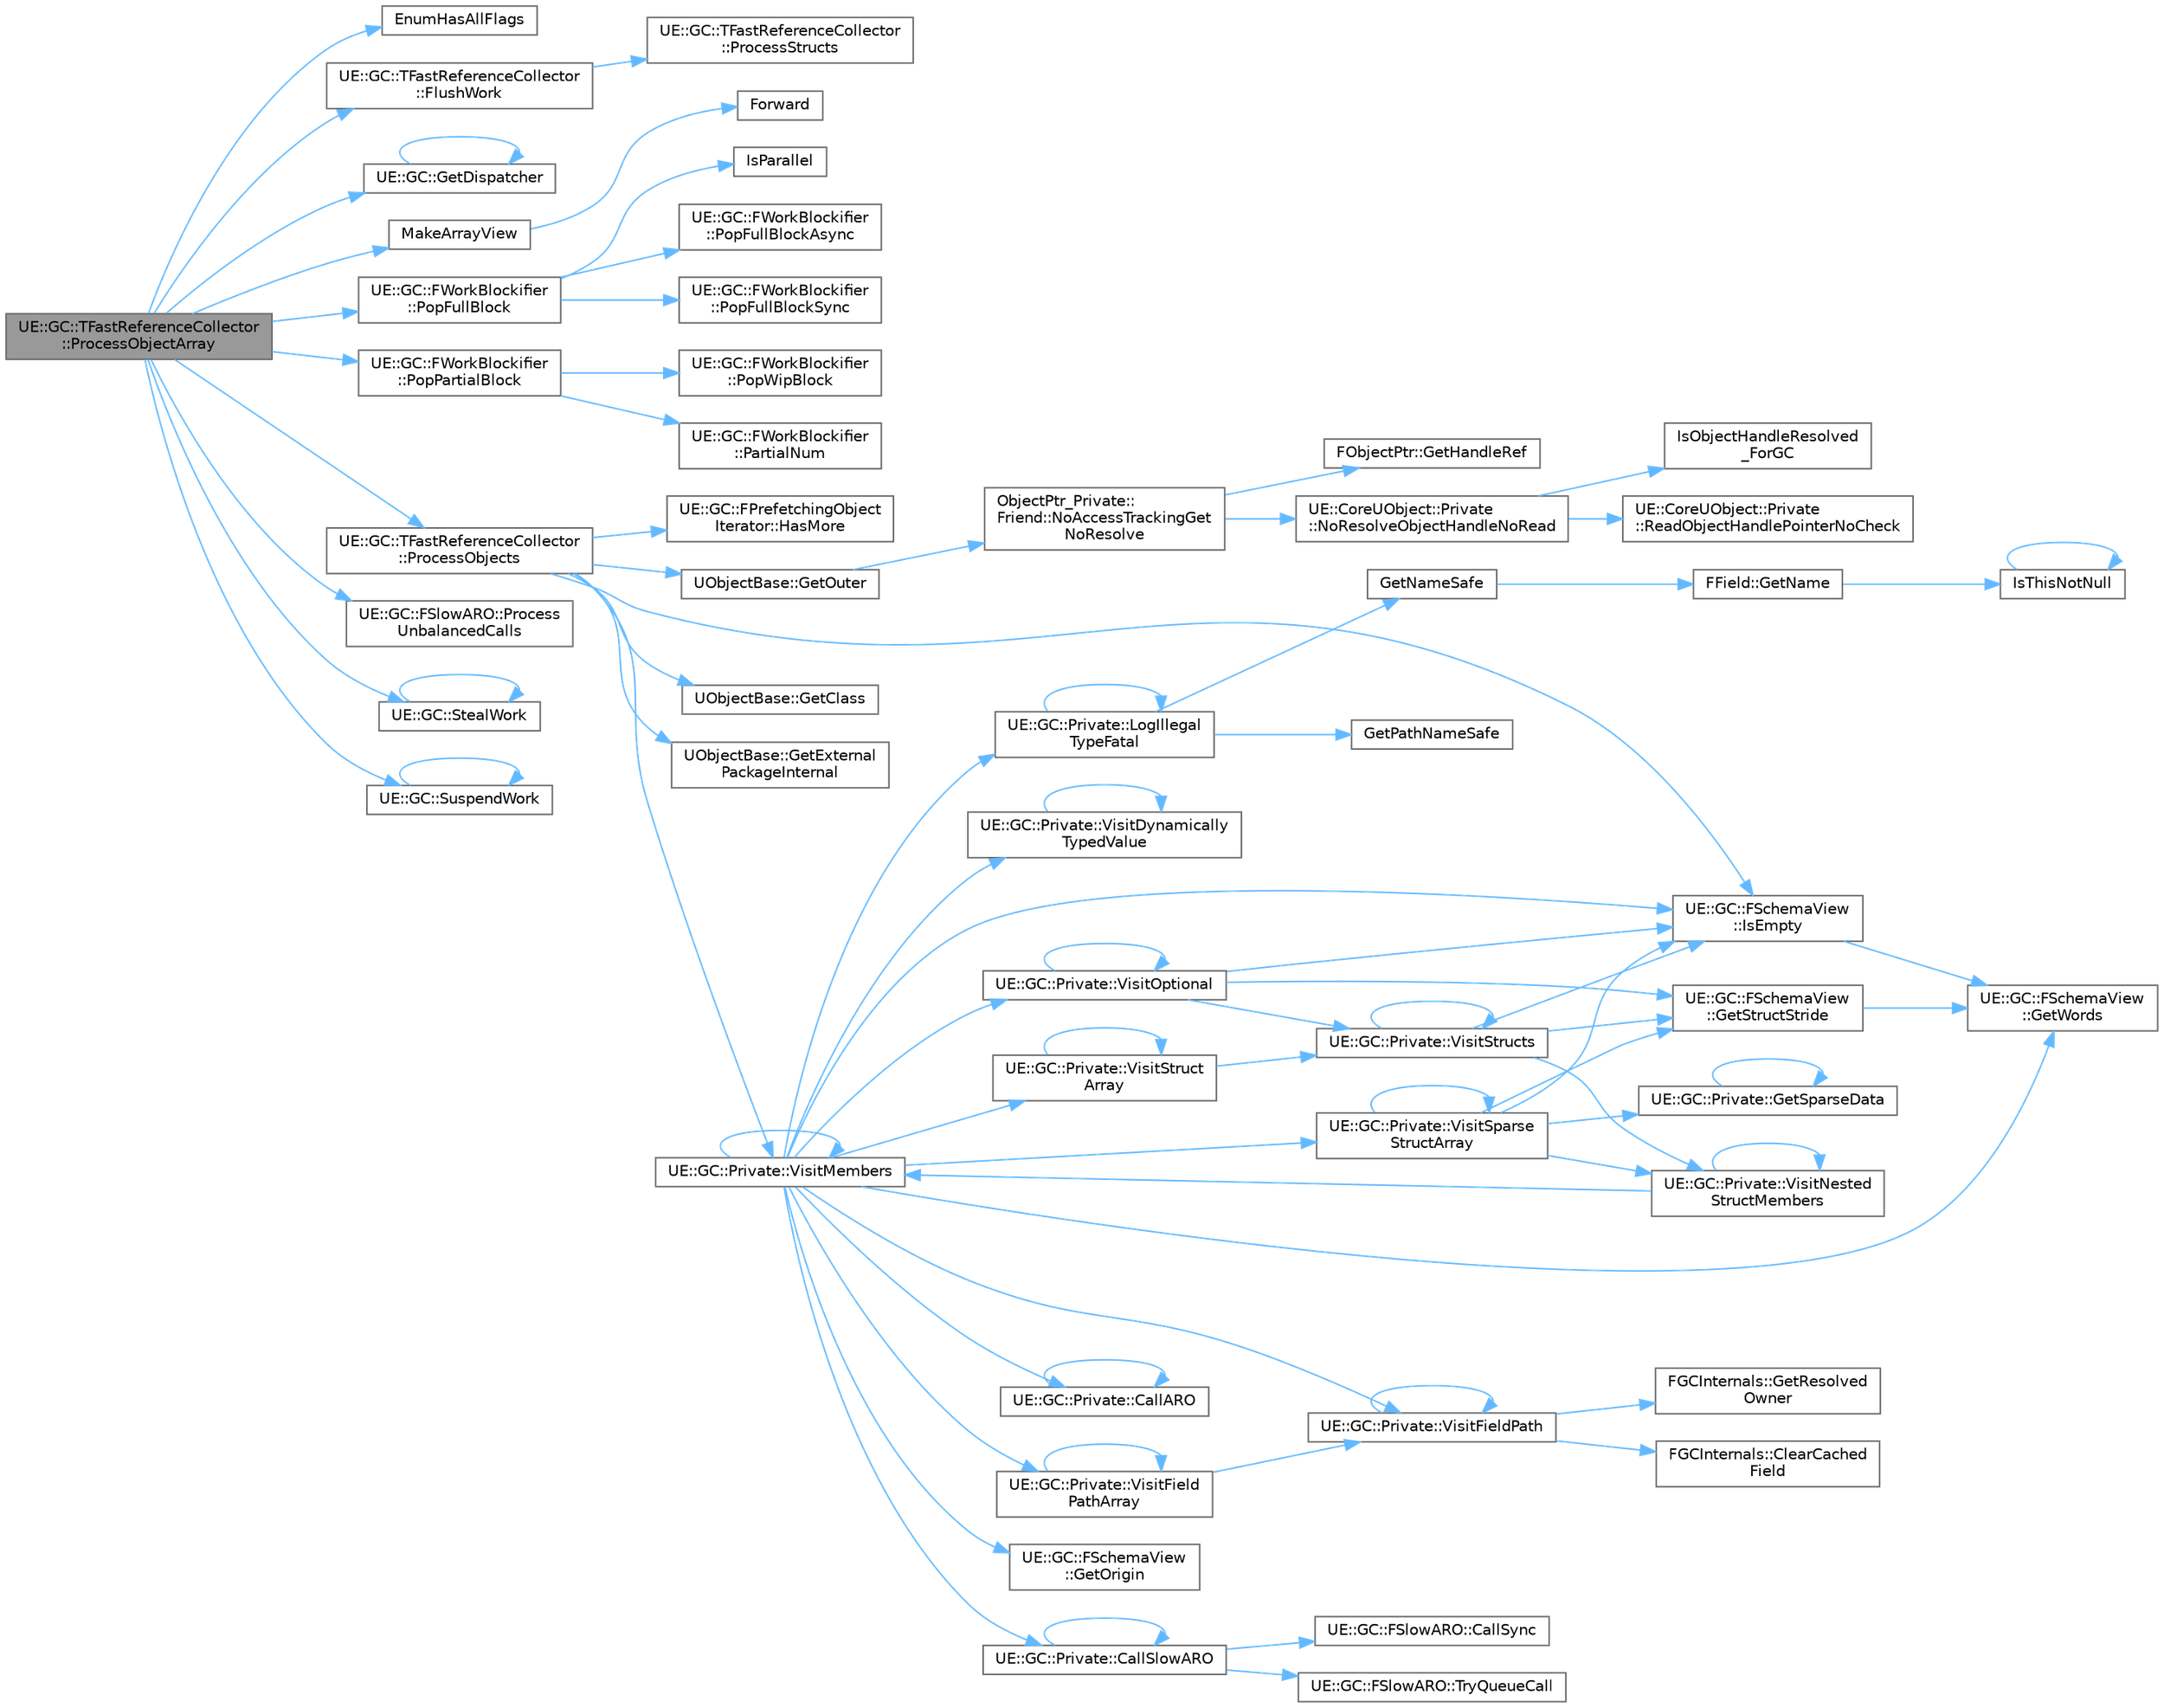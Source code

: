 digraph "UE::GC::TFastReferenceCollector::ProcessObjectArray"
{
 // INTERACTIVE_SVG=YES
 // LATEX_PDF_SIZE
  bgcolor="transparent";
  edge [fontname=Helvetica,fontsize=10,labelfontname=Helvetica,labelfontsize=10];
  node [fontname=Helvetica,fontsize=10,shape=box,height=0.2,width=0.4];
  rankdir="LR";
  Node1 [id="Node000001",label="UE::GC::TFastReferenceCollector\l::ProcessObjectArray",height=0.2,width=0.4,color="gray40", fillcolor="grey60", style="filled", fontcolor="black",tooltip=" "];
  Node1 -> Node2 [id="edge1_Node000001_Node000002",color="steelblue1",style="solid",tooltip=" "];
  Node2 [id="Node000002",label="EnumHasAllFlags",height=0.2,width=0.4,color="grey40", fillcolor="white", style="filled",URL="$d8/de7/EnumClassFlags_8h.html#a61a208294a0303992a80f954efb9b6b5",tooltip=" "];
  Node1 -> Node3 [id="edge2_Node000001_Node000003",color="steelblue1",style="solid",tooltip=" "];
  Node3 [id="Node000003",label="UE::GC::TFastReferenceCollector\l::FlushWork",height=0.2,width=0.4,color="grey40", fillcolor="white", style="filled",URL="$db/de2/classUE_1_1GC_1_1TFastReferenceCollector.html#afe387e15a7a4727cb364ce67f73e5c49",tooltip=" "];
  Node3 -> Node4 [id="edge3_Node000003_Node000004",color="steelblue1",style="solid",tooltip=" "];
  Node4 [id="Node000004",label="UE::GC::TFastReferenceCollector\l::ProcessStructs",height=0.2,width=0.4,color="grey40", fillcolor="white", style="filled",URL="$db/de2/classUE_1_1GC_1_1TFastReferenceCollector.html#a058233f93e885ac217cbdf088fba8115",tooltip=" "];
  Node1 -> Node5 [id="edge4_Node000001_Node000005",color="steelblue1",style="solid",tooltip=" "];
  Node5 [id="Node000005",label="UE::GC::GetDispatcher",height=0.2,width=0.4,color="grey40", fillcolor="white", style="filled",URL="$d9/da4/namespaceUE_1_1GC.html#ae16330acb378eeda38d4b362aa92ee2b",tooltip=" "];
  Node5 -> Node5 [id="edge5_Node000005_Node000005",color="steelblue1",style="solid",tooltip=" "];
  Node1 -> Node6 [id="edge6_Node000001_Node000006",color="steelblue1",style="solid",tooltip=" "];
  Node6 [id="Node000006",label="MakeArrayView",height=0.2,width=0.4,color="grey40", fillcolor="white", style="filled",URL="$d7/df4/ArrayView_8h.html#a661373f641b11e7cb580c1526b0a721b",tooltip=" "];
  Node6 -> Node7 [id="edge7_Node000006_Node000007",color="steelblue1",style="solid",tooltip=" "];
  Node7 [id="Node000007",label="Forward",height=0.2,width=0.4,color="grey40", fillcolor="white", style="filled",URL="$d4/d24/UnrealTemplate_8h.html#a68f280c1d561a8899a1e9e3ea8405d00",tooltip="Forward will cast a reference to an rvalue reference."];
  Node1 -> Node8 [id="edge8_Node000001_Node000008",color="steelblue1",style="solid",tooltip=" "];
  Node8 [id="Node000008",label="UE::GC::FWorkBlockifier\l::PopFullBlock",height=0.2,width=0.4,color="grey40", fillcolor="white", style="filled",URL="$d9/dfd/classUE_1_1GC_1_1FWorkBlockifier.html#a94220b0c0c23b126d4c04fe7cdae02a6",tooltip=" "];
  Node8 -> Node9 [id="edge9_Node000008_Node000009",color="steelblue1",style="solid",tooltip=" "];
  Node9 [id="Node000009",label="IsParallel",height=0.2,width=0.4,color="grey40", fillcolor="white", style="filled",URL="$dd/d44/FastReferenceCollector_8h.html#a22745847e0847ad9c489b4ca5db90018",tooltip=" "];
  Node8 -> Node10 [id="edge10_Node000008_Node000010",color="steelblue1",style="solid",tooltip=" "];
  Node10 [id="Node000010",label="UE::GC::FWorkBlockifier\l::PopFullBlockAsync",height=0.2,width=0.4,color="grey40", fillcolor="white", style="filled",URL="$d9/dfd/classUE_1_1GC_1_1FWorkBlockifier.html#ad3526f2e02d76e3d4230092fccede88f",tooltip=" "];
  Node8 -> Node11 [id="edge11_Node000008_Node000011",color="steelblue1",style="solid",tooltip=" "];
  Node11 [id="Node000011",label="UE::GC::FWorkBlockifier\l::PopFullBlockSync",height=0.2,width=0.4,color="grey40", fillcolor="white", style="filled",URL="$d9/dfd/classUE_1_1GC_1_1FWorkBlockifier.html#aa705f351ebcefa84440f8e4ba85ff9a0",tooltip=" "];
  Node1 -> Node12 [id="edge12_Node000001_Node000012",color="steelblue1",style="solid",tooltip=" "];
  Node12 [id="Node000012",label="UE::GC::FWorkBlockifier\l::PopPartialBlock",height=0.2,width=0.4,color="grey40", fillcolor="white", style="filled",URL="$d9/dfd/classUE_1_1GC_1_1FWorkBlockifier.html#a3cba6a1f67f506d9309863433ee52348",tooltip=" "];
  Node12 -> Node13 [id="edge13_Node000012_Node000013",color="steelblue1",style="solid",tooltip=" "];
  Node13 [id="Node000013",label="UE::GC::FWorkBlockifier\l::PartialNum",height=0.2,width=0.4,color="grey40", fillcolor="white", style="filled",URL="$d9/dfd/classUE_1_1GC_1_1FWorkBlockifier.html#a97199d917003b101afd26f76b849640d",tooltip=" "];
  Node12 -> Node14 [id="edge14_Node000012_Node000014",color="steelblue1",style="solid",tooltip=" "];
  Node14 [id="Node000014",label="UE::GC::FWorkBlockifier\l::PopWipBlock",height=0.2,width=0.4,color="grey40", fillcolor="white", style="filled",URL="$d9/dfd/classUE_1_1GC_1_1FWorkBlockifier.html#af882398959c606080506f6ee9103f7d4",tooltip=" "];
  Node1 -> Node15 [id="edge15_Node000001_Node000015",color="steelblue1",style="solid",tooltip=" "];
  Node15 [id="Node000015",label="UE::GC::TFastReferenceCollector\l::ProcessObjects",height=0.2,width=0.4,color="grey40", fillcolor="white", style="filled",URL="$db/de2/classUE_1_1GC_1_1TFastReferenceCollector.html#a30dcfbff214ce5a44babc8708be0487c",tooltip=" "];
  Node15 -> Node16 [id="edge16_Node000015_Node000016",color="steelblue1",style="solid",tooltip=" "];
  Node16 [id="Node000016",label="UObjectBase::GetClass",height=0.2,width=0.4,color="grey40", fillcolor="white", style="filled",URL="$d9/dc4/classUObjectBase.html#aec8a35623318f252d20c7ea59a771687",tooltip="Returns the UClass that defines the fields of this object."];
  Node15 -> Node17 [id="edge17_Node000015_Node000017",color="steelblue1",style="solid",tooltip=" "];
  Node17 [id="Node000017",label="UObjectBase::GetExternal\lPackageInternal",height=0.2,width=0.4,color="grey40", fillcolor="white", style="filled",URL="$d9/dc4/classUObjectBase.html#a5c832068bce012c2dc5944c45986d6f9",tooltip="Returns the external UPackage for this object, if any, NOT THREAD SAFE, used by internal gc reference..."];
  Node15 -> Node18 [id="edge18_Node000015_Node000018",color="steelblue1",style="solid",tooltip=" "];
  Node18 [id="Node000018",label="UObjectBase::GetOuter",height=0.2,width=0.4,color="grey40", fillcolor="white", style="filled",URL="$d9/dc4/classUObjectBase.html#a43cfabc65d9005aafa51ce34d4cf71c5",tooltip="Returns the UObject this object resides in."];
  Node18 -> Node19 [id="edge19_Node000018_Node000019",color="steelblue1",style="solid",tooltip=" "];
  Node19 [id="Node000019",label="ObjectPtr_Private::\lFriend::NoAccessTrackingGet\lNoResolve",height=0.2,width=0.4,color="grey40", fillcolor="white", style="filled",URL="$d1/db5/structObjectPtr__Private_1_1Friend.html#ad7db1a8df63ca1d1c1c051841cf5120d",tooltip=" "];
  Node19 -> Node20 [id="edge20_Node000019_Node000020",color="steelblue1",style="solid",tooltip=" "];
  Node20 [id="Node000020",label="FObjectPtr::GetHandleRef",height=0.2,width=0.4,color="grey40", fillcolor="white", style="filled",URL="$d7/d0d/structFObjectPtr.html#a1fb862f222825b3a09a213890d2f5e8b",tooltip=" "];
  Node19 -> Node21 [id="edge21_Node000019_Node000021",color="steelblue1",style="solid",tooltip=" "];
  Node21 [id="Node000021",label="UE::CoreUObject::Private\l::NoResolveObjectHandleNoRead",height=0.2,width=0.4,color="grey40", fillcolor="white", style="filled",URL="$d9/d98/namespaceUE_1_1CoreUObject_1_1Private.html#a135612c4f66fbf0a81e2e5a8fe546b4c",tooltip=" "];
  Node21 -> Node22 [id="edge22_Node000021_Node000022",color="steelblue1",style="solid",tooltip=" "];
  Node22 [id="Node000022",label="IsObjectHandleResolved\l_ForGC",height=0.2,width=0.4,color="grey40", fillcolor="white", style="filled",URL="$de/d34/ObjectHandle_8h.html#a6bbeca8d1e9361ea5c9576864125ce90",tooltip=" "];
  Node21 -> Node23 [id="edge23_Node000021_Node000023",color="steelblue1",style="solid",tooltip=" "];
  Node23 [id="Node000023",label="UE::CoreUObject::Private\l::ReadObjectHandlePointerNoCheck",height=0.2,width=0.4,color="grey40", fillcolor="white", style="filled",URL="$d9/d98/namespaceUE_1_1CoreUObject_1_1Private.html#a05b42895ea5f93b9398be3e8cc061d3a",tooltip="Read the handle as a pointer without checking if it is resolved."];
  Node15 -> Node24 [id="edge24_Node000015_Node000024",color="steelblue1",style="solid",tooltip=" "];
  Node24 [id="Node000024",label="UE::GC::FPrefetchingObject\lIterator::HasMore",height=0.2,width=0.4,color="grey40", fillcolor="white", style="filled",URL="$d0/d04/classUE_1_1GC_1_1FPrefetchingObjectIterator.html#a800833d4eefd1f12a1249d7ec849221e",tooltip=" "];
  Node15 -> Node25 [id="edge25_Node000015_Node000025",color="steelblue1",style="solid",tooltip=" "];
  Node25 [id="Node000025",label="UE::GC::FSchemaView\l::IsEmpty",height=0.2,width=0.4,color="grey40", fillcolor="white", style="filled",URL="$d0/deb/classUE_1_1GC_1_1FSchemaView.html#a695340c13c3e8f9f836a6b6b37d8d5e8",tooltip=" "];
  Node25 -> Node26 [id="edge26_Node000025_Node000026",color="steelblue1",style="solid",tooltip=" "];
  Node26 [id="Node000026",label="UE::GC::FSchemaView\l::GetWords",height=0.2,width=0.4,color="grey40", fillcolor="white", style="filled",URL="$d0/deb/classUE_1_1GC_1_1FSchemaView.html#a132cda8a58c3744e94dace1dbcf41f9c",tooltip=" "];
  Node15 -> Node27 [id="edge27_Node000015_Node000027",color="steelblue1",style="solid",tooltip=" "];
  Node27 [id="Node000027",label="UE::GC::Private::VisitMembers",height=0.2,width=0.4,color="grey40", fillcolor="white", style="filled",URL="$d4/dc8/namespaceUE_1_1GC_1_1Private.html#a07274376c8d0eeb439f38afce685845f",tooltip=" "];
  Node27 -> Node28 [id="edge28_Node000027_Node000028",color="steelblue1",style="solid",tooltip=" "];
  Node28 [id="Node000028",label="UE::GC::Private::CallARO",height=0.2,width=0.4,color="grey40", fillcolor="white", style="filled",URL="$d4/dc8/namespaceUE_1_1GC_1_1Private.html#afcabe2c2ce89fc03b899ffa44de54fe8",tooltip=" "];
  Node28 -> Node28 [id="edge29_Node000028_Node000028",color="steelblue1",style="solid",tooltip=" "];
  Node27 -> Node29 [id="edge30_Node000027_Node000029",color="steelblue1",style="solid",tooltip=" "];
  Node29 [id="Node000029",label="UE::GC::Private::CallSlowARO",height=0.2,width=0.4,color="grey40", fillcolor="white", style="filled",URL="$d4/dc8/namespaceUE_1_1GC_1_1Private.html#a985412e06f7f85783db8a348c74c490d",tooltip=" "];
  Node29 -> Node29 [id="edge31_Node000029_Node000029",color="steelblue1",style="solid",tooltip=" "];
  Node29 -> Node30 [id="edge32_Node000029_Node000030",color="steelblue1",style="solid",tooltip=" "];
  Node30 [id="Node000030",label="UE::GC::FSlowARO::CallSync",height=0.2,width=0.4,color="grey40", fillcolor="white", style="filled",URL="$db/db2/structUE_1_1GC_1_1FSlowARO.html#ad1efc00dd85407e155a9de71a73263de",tooltip=" "];
  Node29 -> Node31 [id="edge33_Node000029_Node000031",color="steelblue1",style="solid",tooltip=" "];
  Node31 [id="Node000031",label="UE::GC::FSlowARO::TryQueueCall",height=0.2,width=0.4,color="grey40", fillcolor="white", style="filled",URL="$db/db2/structUE_1_1GC_1_1FSlowARO.html#a121e9e523e25967d45146bc7ef15092b",tooltip=" "];
  Node27 -> Node32 [id="edge34_Node000027_Node000032",color="steelblue1",style="solid",tooltip=" "];
  Node32 [id="Node000032",label="UE::GC::FSchemaView\l::GetOrigin",height=0.2,width=0.4,color="grey40", fillcolor="white", style="filled",URL="$d0/deb/classUE_1_1GC_1_1FSchemaView.html#a7eee52ea0aa24d4cb10192416d74fc35",tooltip=" "];
  Node27 -> Node26 [id="edge35_Node000027_Node000026",color="steelblue1",style="solid",tooltip=" "];
  Node27 -> Node25 [id="edge36_Node000027_Node000025",color="steelblue1",style="solid",tooltip=" "];
  Node27 -> Node33 [id="edge37_Node000027_Node000033",color="steelblue1",style="solid",tooltip=" "];
  Node33 [id="Node000033",label="UE::GC::Private::LogIllegal\lTypeFatal",height=0.2,width=0.4,color="grey40", fillcolor="white", style="filled",URL="$d4/dc8/namespaceUE_1_1GC_1_1Private.html#a1f8de3e10af3d72b260b140968efa4e1",tooltip=" "];
  Node33 -> Node34 [id="edge38_Node000033_Node000034",color="steelblue1",style="solid",tooltip=" "];
  Node34 [id="Node000034",label="GetNameSafe",height=0.2,width=0.4,color="grey40", fillcolor="white", style="filled",URL="$d8/db3/Field_8h.html#a91258b23f94341d993bb779e18136495",tooltip="Gets the name of the provided field."];
  Node34 -> Node35 [id="edge39_Node000034_Node000035",color="steelblue1",style="solid",tooltip=" "];
  Node35 [id="Node000035",label="FField::GetName",height=0.2,width=0.4,color="grey40", fillcolor="white", style="filled",URL="$d5/d7d/classFField.html#a83f605c1eb05d7cab9c2f6d634d6276e",tooltip=" "];
  Node35 -> Node36 [id="edge40_Node000035_Node000036",color="steelblue1",style="solid",tooltip=" "];
  Node36 [id="Node000036",label="IsThisNotNull",height=0.2,width=0.4,color="grey40", fillcolor="white", style="filled",URL="$d5/d8c/CoreGlobals_8h.html#a13cc197b158ea1247b843d1959c4d265",tooltip=" "];
  Node36 -> Node36 [id="edge41_Node000036_Node000036",color="steelblue1",style="solid",tooltip=" "];
  Node33 -> Node37 [id="edge42_Node000033_Node000037",color="steelblue1",style="solid",tooltip=" "];
  Node37 [id="Node000037",label="GetPathNameSafe",height=0.2,width=0.4,color="grey40", fillcolor="white", style="filled",URL="$d8/db3/Field_8h.html#a8e9b57ea65ef54ab7b15d00fee3bf718",tooltip="Gets the path name of the provided field."];
  Node33 -> Node33 [id="edge43_Node000033_Node000033",color="steelblue1",style="solid",tooltip=" "];
  Node27 -> Node38 [id="edge44_Node000027_Node000038",color="steelblue1",style="solid",tooltip=" "];
  Node38 [id="Node000038",label="UE::GC::Private::VisitDynamically\lTypedValue",height=0.2,width=0.4,color="grey40", fillcolor="white", style="filled",URL="$d4/dc8/namespaceUE_1_1GC_1_1Private.html#a9e17a902df38913670bc6976f0dc1e29",tooltip=" "];
  Node38 -> Node38 [id="edge45_Node000038_Node000038",color="steelblue1",style="solid",tooltip=" "];
  Node27 -> Node39 [id="edge46_Node000027_Node000039",color="steelblue1",style="solid",tooltip=" "];
  Node39 [id="Node000039",label="UE::GC::Private::VisitFieldPath",height=0.2,width=0.4,color="grey40", fillcolor="white", style="filled",URL="$d4/dc8/namespaceUE_1_1GC_1_1Private.html#a9bf976720934c95a35a1a2ea7529487e",tooltip=" "];
  Node39 -> Node40 [id="edge47_Node000039_Node000040",color="steelblue1",style="solid",tooltip=" "];
  Node40 [id="Node000040",label="FGCInternals::ClearCached\lField",height=0.2,width=0.4,color="grey40", fillcolor="white", style="filled",URL="$dd/d88/structFGCInternals.html#a74d41f1bfd672065289f8614a4c8c76c",tooltip=" "];
  Node39 -> Node41 [id="edge48_Node000039_Node000041",color="steelblue1",style="solid",tooltip=" "];
  Node41 [id="Node000041",label="FGCInternals::GetResolved\lOwner",height=0.2,width=0.4,color="grey40", fillcolor="white", style="filled",URL="$dd/d88/structFGCInternals.html#adbe8d027629b24da099bf82ee828a96b",tooltip=" "];
  Node39 -> Node39 [id="edge49_Node000039_Node000039",color="steelblue1",style="solid",tooltip=" "];
  Node27 -> Node42 [id="edge50_Node000027_Node000042",color="steelblue1",style="solid",tooltip=" "];
  Node42 [id="Node000042",label="UE::GC::Private::VisitField\lPathArray",height=0.2,width=0.4,color="grey40", fillcolor="white", style="filled",URL="$d4/dc8/namespaceUE_1_1GC_1_1Private.html#a9f47d0aceb0fb30ebdfff31208bcd609",tooltip=" "];
  Node42 -> Node39 [id="edge51_Node000042_Node000039",color="steelblue1",style="solid",tooltip=" "];
  Node42 -> Node42 [id="edge52_Node000042_Node000042",color="steelblue1",style="solid",tooltip=" "];
  Node27 -> Node27 [id="edge53_Node000027_Node000027",color="steelblue1",style="solid",tooltip=" "];
  Node27 -> Node43 [id="edge54_Node000027_Node000043",color="steelblue1",style="solid",tooltip=" "];
  Node43 [id="Node000043",label="UE::GC::Private::VisitOptional",height=0.2,width=0.4,color="grey40", fillcolor="white", style="filled",URL="$d4/dc8/namespaceUE_1_1GC_1_1Private.html#a3a9bf74aadcd99f49dc31258ab5a94ac",tooltip=" "];
  Node43 -> Node44 [id="edge55_Node000043_Node000044",color="steelblue1",style="solid",tooltip=" "];
  Node44 [id="Node000044",label="UE::GC::FSchemaView\l::GetStructStride",height=0.2,width=0.4,color="grey40", fillcolor="white", style="filled",URL="$d0/deb/classUE_1_1GC_1_1FSchemaView.html#a255b66f9ddbf15b2a44e92f19df9541e",tooltip=" "];
  Node44 -> Node26 [id="edge56_Node000044_Node000026",color="steelblue1",style="solid",tooltip=" "];
  Node43 -> Node25 [id="edge57_Node000043_Node000025",color="steelblue1",style="solid",tooltip=" "];
  Node43 -> Node43 [id="edge58_Node000043_Node000043",color="steelblue1",style="solid",tooltip=" "];
  Node43 -> Node45 [id="edge59_Node000043_Node000045",color="steelblue1",style="solid",tooltip=" "];
  Node45 [id="Node000045",label="UE::GC::Private::VisitStructs",height=0.2,width=0.4,color="grey40", fillcolor="white", style="filled",URL="$d4/dc8/namespaceUE_1_1GC_1_1Private.html#abc7a680028266fd7006a347b9d4c363c",tooltip=" "];
  Node45 -> Node44 [id="edge60_Node000045_Node000044",color="steelblue1",style="solid",tooltip=" "];
  Node45 -> Node25 [id="edge61_Node000045_Node000025",color="steelblue1",style="solid",tooltip=" "];
  Node45 -> Node46 [id="edge62_Node000045_Node000046",color="steelblue1",style="solid",tooltip=" "];
  Node46 [id="Node000046",label="UE::GC::Private::VisitNested\lStructMembers",height=0.2,width=0.4,color="grey40", fillcolor="white", style="filled",URL="$d4/dc8/namespaceUE_1_1GC_1_1Private.html#a85e23db03acb3a448a907f1299a9a7e0",tooltip=" "];
  Node46 -> Node27 [id="edge63_Node000046_Node000027",color="steelblue1",style="solid",tooltip=" "];
  Node46 -> Node46 [id="edge64_Node000046_Node000046",color="steelblue1",style="solid",tooltip=" "];
  Node45 -> Node45 [id="edge65_Node000045_Node000045",color="steelblue1",style="solid",tooltip=" "];
  Node27 -> Node47 [id="edge66_Node000027_Node000047",color="steelblue1",style="solid",tooltip=" "];
  Node47 [id="Node000047",label="UE::GC::Private::VisitSparse\lStructArray",height=0.2,width=0.4,color="grey40", fillcolor="white", style="filled",URL="$d4/dc8/namespaceUE_1_1GC_1_1Private.html#ae70ee5ad5707effd39be7b6f9703979a",tooltip=" "];
  Node47 -> Node48 [id="edge67_Node000047_Node000048",color="steelblue1",style="solid",tooltip=" "];
  Node48 [id="Node000048",label="UE::GC::Private::GetSparseData",height=0.2,width=0.4,color="grey40", fillcolor="white", style="filled",URL="$d4/dc8/namespaceUE_1_1GC_1_1Private.html#a9ba2dcee1abbd0d3a966fa3339dd8afb",tooltip=" "];
  Node48 -> Node48 [id="edge68_Node000048_Node000048",color="steelblue1",style="solid",tooltip=" "];
  Node47 -> Node44 [id="edge69_Node000047_Node000044",color="steelblue1",style="solid",tooltip=" "];
  Node47 -> Node25 [id="edge70_Node000047_Node000025",color="steelblue1",style="solid",tooltip=" "];
  Node47 -> Node46 [id="edge71_Node000047_Node000046",color="steelblue1",style="solid",tooltip=" "];
  Node47 -> Node47 [id="edge72_Node000047_Node000047",color="steelblue1",style="solid",tooltip=" "];
  Node27 -> Node49 [id="edge73_Node000027_Node000049",color="steelblue1",style="solid",tooltip=" "];
  Node49 [id="Node000049",label="UE::GC::Private::VisitStruct\lArray",height=0.2,width=0.4,color="grey40", fillcolor="white", style="filled",URL="$d4/dc8/namespaceUE_1_1GC_1_1Private.html#aeb7f9011d1f31935ab8e31e6e1bb310e",tooltip=" "];
  Node49 -> Node49 [id="edge74_Node000049_Node000049",color="steelblue1",style="solid",tooltip=" "];
  Node49 -> Node45 [id="edge75_Node000049_Node000045",color="steelblue1",style="solid",tooltip=" "];
  Node1 -> Node50 [id="edge76_Node000001_Node000050",color="steelblue1",style="solid",tooltip=" "];
  Node50 [id="Node000050",label="UE::GC::FSlowARO::Process\lUnbalancedCalls",height=0.2,width=0.4,color="grey40", fillcolor="white", style="filled",URL="$db/db2/structUE_1_1GC_1_1FSlowARO.html#a131dacee1d7a304b15cb367996e9e321",tooltip=" "];
  Node1 -> Node51 [id="edge77_Node000001_Node000051",color="steelblue1",style="solid",tooltip=" "];
  Node51 [id="Node000051",label="UE::GC::StealWork",height=0.2,width=0.4,color="grey40", fillcolor="white", style="filled",URL="$d9/da4/namespaceUE_1_1GC.html#a00cc9d9cf4d81c15f53ecda9433065e1",tooltip=" "];
  Node51 -> Node51 [id="edge78_Node000051_Node000051",color="steelblue1",style="solid",tooltip=" "];
  Node1 -> Node52 [id="edge79_Node000001_Node000052",color="steelblue1",style="solid",tooltip=" "];
  Node52 [id="Node000052",label="UE::GC::SuspendWork",height=0.2,width=0.4,color="grey40", fillcolor="white", style="filled",URL="$d9/da4/namespaceUE_1_1GC.html#abf3618df442489db99e989731b53aab3",tooltip=" "];
  Node52 -> Node52 [id="edge80_Node000052_Node000052",color="steelblue1",style="solid",tooltip=" "];
}

